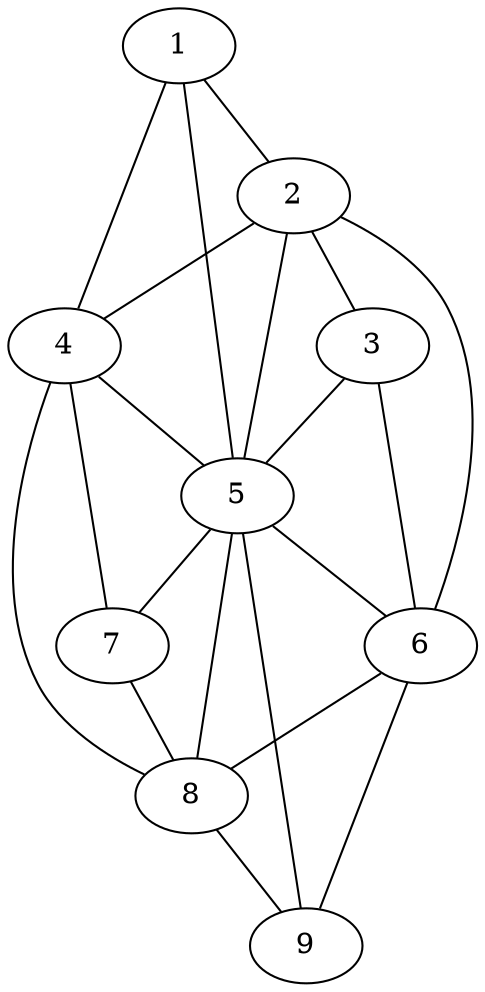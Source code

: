 
graph
{
7 [pos = "0,0!"]

8 [pos = "1,0!"]

9 [pos = "2,0!"]



4 [pos = "0,1!"]

5 [pos = "1,1!"]

6 [pos = "2,1!"]



1 [pos = "0,2!"]

2 [pos = "1,2!"]

3 [pos = "2,2!"]

1 -- 5
1 -- 4
1 -- 2
2 -- 4
2 -- 6
2 -- 5
2 -- 3
3 -- 5
3 -- 6
4 -- 8
4 -- 7
4 -- 5
5 -- 7
5 -- 9
5 -- 8
5 -- 6
6 -- 8
6 -- 9
7 -- 8
8 -- 9
}
